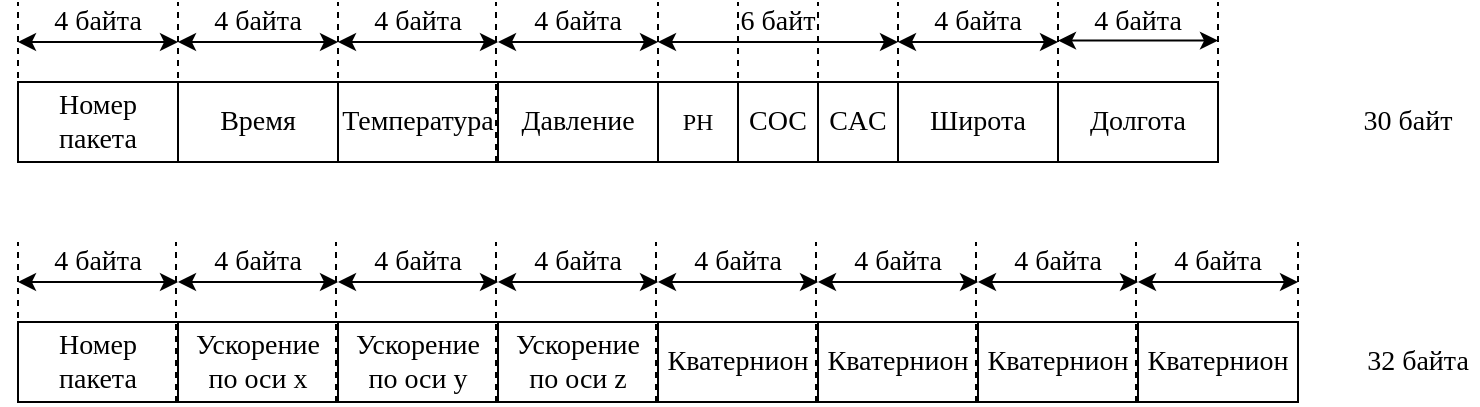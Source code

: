 <mxfile version="12.9.6" type="device"><diagram id="yqOrqhvLwTBQluEbCWlx" name="Page-1"><mxGraphModel dx="1038" dy="580" grid="1" gridSize="10" guides="1" tooltips="1" connect="1" arrows="1" fold="1" page="1" pageScale="1" pageWidth="827" pageHeight="1169" math="0" shadow="0"><root><mxCell id="0"/><mxCell id="1" parent="0"/><mxCell id="xJU8pJ5DvkUNulQA4DQM-1" value="&lt;font style=&quot;font-size: 14px&quot; face=&quot;Times New Roman&quot;&gt;Номер пакета&lt;/font&gt;" style="rounded=0;whiteSpace=wrap;html=1;" vertex="1" parent="1"><mxGeometry x="80" y="200" width="80" height="40" as="geometry"/></mxCell><mxCell id="xJU8pJ5DvkUNulQA4DQM-2" value="&lt;font style=&quot;font-size: 14px&quot; face=&quot;Times New Roman&quot;&gt;Температура&lt;/font&gt;" style="rounded=0;whiteSpace=wrap;html=1;" vertex="1" parent="1"><mxGeometry x="240" y="200" width="80" height="40" as="geometry"/></mxCell><mxCell id="xJU8pJ5DvkUNulQA4DQM-3" value="&lt;font style=&quot;font-size: 14px&quot; face=&quot;Times New Roman&quot;&gt;Давление&lt;/font&gt;" style="rounded=0;whiteSpace=wrap;html=1;" vertex="1" parent="1"><mxGeometry x="320" y="200" width="80" height="40" as="geometry"/></mxCell><mxCell id="xJU8pJ5DvkUNulQA4DQM-6" value="&lt;font style=&quot;font-size: 14px&quot; face=&quot;Times New Roman&quot;&gt;Время&lt;/font&gt;" style="rounded=0;whiteSpace=wrap;html=1;" vertex="1" parent="1"><mxGeometry x="160" y="200" width="80" height="40" as="geometry"/></mxCell><mxCell id="xJU8pJ5DvkUNulQA4DQM-8" value="&lt;font face=&quot;Times New Roman&quot;&gt;РН&lt;/font&gt;" style="rounded=0;whiteSpace=wrap;html=1;" vertex="1" parent="1"><mxGeometry x="400" y="200" width="40" height="40" as="geometry"/></mxCell><mxCell id="xJU8pJ5DvkUNulQA4DQM-9" value="&lt;font style=&quot;font-size: 14px&quot; face=&quot;Times New Roman&quot;&gt;СОС&lt;/font&gt;" style="rounded=0;whiteSpace=wrap;html=1;" vertex="1" parent="1"><mxGeometry x="440" y="200" width="40" height="40" as="geometry"/></mxCell><mxCell id="xJU8pJ5DvkUNulQA4DQM-11" value="&lt;font face=&quot;Times New Roman&quot; style=&quot;font-size: 14px&quot;&gt;CAC&lt;/font&gt;" style="rounded=0;whiteSpace=wrap;html=1;" vertex="1" parent="1"><mxGeometry x="480" y="200" width="40" height="40" as="geometry"/></mxCell><mxCell id="xJU8pJ5DvkUNulQA4DQM-14" value="" style="endArrow=none;dashed=1;html=1;exitX=0;exitY=1;exitDx=0;exitDy=0;" edge="1" parent="1" source="xJU8pJ5DvkUNulQA4DQM-1"><mxGeometry width="50" height="50" relative="1" as="geometry"><mxPoint x="230" y="320" as="sourcePoint"/><mxPoint x="80" y="160" as="targetPoint"/></mxGeometry></mxCell><mxCell id="xJU8pJ5DvkUNulQA4DQM-15" value="" style="endArrow=none;dashed=1;html=1;exitX=0;exitY=1;exitDx=0;exitDy=0;" edge="1" parent="1"><mxGeometry width="50" height="50" relative="1" as="geometry"><mxPoint x="160" y="240" as="sourcePoint"/><mxPoint x="160" y="160" as="targetPoint"/></mxGeometry></mxCell><mxCell id="xJU8pJ5DvkUNulQA4DQM-16" value="" style="endArrow=none;dashed=1;html=1;exitX=0;exitY=1;exitDx=0;exitDy=0;" edge="1" parent="1"><mxGeometry width="50" height="50" relative="1" as="geometry"><mxPoint x="240" y="240" as="sourcePoint"/><mxPoint x="240" y="160" as="targetPoint"/></mxGeometry></mxCell><mxCell id="xJU8pJ5DvkUNulQA4DQM-17" value="" style="endArrow=none;dashed=1;html=1;exitX=0;exitY=1;exitDx=0;exitDy=0;" edge="1" parent="1"><mxGeometry width="50" height="50" relative="1" as="geometry"><mxPoint x="319" y="240" as="sourcePoint"/><mxPoint x="319" y="160" as="targetPoint"/></mxGeometry></mxCell><mxCell id="xJU8pJ5DvkUNulQA4DQM-18" value="" style="endArrow=none;dashed=1;html=1;exitX=0;exitY=1;exitDx=0;exitDy=0;" edge="1" parent="1"><mxGeometry width="50" height="50" relative="1" as="geometry"><mxPoint x="400" y="240" as="sourcePoint"/><mxPoint x="400" y="160" as="targetPoint"/></mxGeometry></mxCell><mxCell id="xJU8pJ5DvkUNulQA4DQM-19" value="" style="endArrow=none;dashed=1;html=1;exitX=0;exitY=1;exitDx=0;exitDy=0;" edge="1" parent="1"><mxGeometry width="50" height="50" relative="1" as="geometry"><mxPoint x="440" y="240" as="sourcePoint"/><mxPoint x="440" y="160" as="targetPoint"/></mxGeometry></mxCell><mxCell id="xJU8pJ5DvkUNulQA4DQM-20" value="" style="endArrow=none;dashed=1;html=1;exitX=0;exitY=1;exitDx=0;exitDy=0;" edge="1" parent="1"><mxGeometry width="50" height="50" relative="1" as="geometry"><mxPoint x="480" y="240" as="sourcePoint"/><mxPoint x="480" y="160" as="targetPoint"/></mxGeometry></mxCell><mxCell id="xJU8pJ5DvkUNulQA4DQM-21" value="" style="endArrow=none;dashed=1;html=1;exitX=0;exitY=1;exitDx=0;exitDy=0;" edge="1" parent="1"><mxGeometry width="50" height="50" relative="1" as="geometry"><mxPoint x="520" y="240" as="sourcePoint"/><mxPoint x="520" y="160" as="targetPoint"/></mxGeometry></mxCell><mxCell id="xJU8pJ5DvkUNulQA4DQM-22" value="&lt;font style=&quot;font-size: 14px&quot; face=&quot;Times New Roman&quot;&gt;4 байта&lt;/font&gt;" style="text;html=1;strokeColor=none;fillColor=none;align=center;verticalAlign=middle;whiteSpace=wrap;rounded=0;" vertex="1" parent="1"><mxGeometry x="95" y="160" width="50" height="20" as="geometry"/></mxCell><mxCell id="xJU8pJ5DvkUNulQA4DQM-23" value="" style="endArrow=classic;startArrow=classic;html=1;" edge="1" parent="1"><mxGeometry width="50" height="50" relative="1" as="geometry"><mxPoint x="80" y="180" as="sourcePoint"/><mxPoint x="160" y="180" as="targetPoint"/></mxGeometry></mxCell><mxCell id="xJU8pJ5DvkUNulQA4DQM-26" value="" style="endArrow=classic;startArrow=classic;html=1;" edge="1" parent="1"><mxGeometry width="50" height="50" relative="1" as="geometry"><mxPoint x="160" y="180" as="sourcePoint"/><mxPoint x="240" y="180" as="targetPoint"/></mxGeometry></mxCell><mxCell id="xJU8pJ5DvkUNulQA4DQM-27" value="" style="endArrow=classic;startArrow=classic;html=1;" edge="1" parent="1"><mxGeometry width="50" height="50" relative="1" as="geometry"><mxPoint x="240" y="180" as="sourcePoint"/><mxPoint x="320" y="180" as="targetPoint"/></mxGeometry></mxCell><mxCell id="xJU8pJ5DvkUNulQA4DQM-28" value="" style="endArrow=classic;startArrow=classic;html=1;" edge="1" parent="1"><mxGeometry width="50" height="50" relative="1" as="geometry"><mxPoint x="320" y="180" as="sourcePoint"/><mxPoint x="400" y="180" as="targetPoint"/></mxGeometry></mxCell><mxCell id="xJU8pJ5DvkUNulQA4DQM-29" value="" style="endArrow=classic;startArrow=classic;html=1;" edge="1" parent="1"><mxGeometry width="50" height="50" relative="1" as="geometry"><mxPoint x="400" y="180" as="sourcePoint"/><mxPoint x="520" y="180" as="targetPoint"/></mxGeometry></mxCell><mxCell id="xJU8pJ5DvkUNulQA4DQM-33" value="&lt;font style=&quot;font-size: 14px&quot; face=&quot;Times New Roman&quot;&gt;4 байта&lt;/font&gt;" style="text;html=1;strokeColor=none;fillColor=none;align=center;verticalAlign=middle;whiteSpace=wrap;rounded=0;" vertex="1" parent="1"><mxGeometry x="175" y="160" width="50" height="20" as="geometry"/></mxCell><mxCell id="xJU8pJ5DvkUNulQA4DQM-34" value="&lt;font style=&quot;font-size: 14px&quot; face=&quot;Times New Roman&quot;&gt;4 байта&lt;/font&gt;" style="text;html=1;strokeColor=none;fillColor=none;align=center;verticalAlign=middle;whiteSpace=wrap;rounded=0;" vertex="1" parent="1"><mxGeometry x="255" y="160" width="50" height="20" as="geometry"/></mxCell><mxCell id="xJU8pJ5DvkUNulQA4DQM-35" value="&lt;font style=&quot;font-size: 14px&quot; face=&quot;Times New Roman&quot;&gt;4 байта&lt;/font&gt;" style="text;html=1;strokeColor=none;fillColor=none;align=center;verticalAlign=middle;whiteSpace=wrap;rounded=0;" vertex="1" parent="1"><mxGeometry x="335" y="160" width="50" height="20" as="geometry"/></mxCell><mxCell id="xJU8pJ5DvkUNulQA4DQM-43" value="&lt;font style=&quot;font-size: 14px&quot; face=&quot;Times New Roman&quot;&gt;6 байт&lt;/font&gt;" style="text;html=1;strokeColor=none;fillColor=none;align=center;verticalAlign=middle;whiteSpace=wrap;rounded=0;" vertex="1" parent="1"><mxGeometry x="435" y="160" width="50" height="20" as="geometry"/></mxCell><mxCell id="xJU8pJ5DvkUNulQA4DQM-44" value="&lt;font face=&quot;Times New Roman&quot; style=&quot;font-size: 14px&quot;&gt;Широта&lt;/font&gt;" style="rounded=0;whiteSpace=wrap;html=1;" vertex="1" parent="1"><mxGeometry x="520" y="200" width="80" height="40" as="geometry"/></mxCell><mxCell id="xJU8pJ5DvkUNulQA4DQM-45" value="&lt;font style=&quot;font-size: 14px&quot; face=&quot;Times New Roman&quot;&gt;Долгота&lt;/font&gt;" style="rounded=0;whiteSpace=wrap;html=1;" vertex="1" parent="1"><mxGeometry x="600" y="200" width="80" height="40" as="geometry"/></mxCell><mxCell id="xJU8pJ5DvkUNulQA4DQM-46" value="" style="endArrow=none;dashed=1;html=1;exitX=0;exitY=1;exitDx=0;exitDy=0;" edge="1" parent="1"><mxGeometry width="50" height="50" relative="1" as="geometry"><mxPoint x="600" y="240" as="sourcePoint"/><mxPoint x="600" y="160" as="targetPoint"/></mxGeometry></mxCell><mxCell id="xJU8pJ5DvkUNulQA4DQM-47" value="" style="endArrow=none;dashed=1;html=1;exitX=0;exitY=1;exitDx=0;exitDy=0;" edge="1" parent="1"><mxGeometry width="50" height="50" relative="1" as="geometry"><mxPoint x="680" y="240" as="sourcePoint"/><mxPoint x="680" y="160" as="targetPoint"/></mxGeometry></mxCell><mxCell id="xJU8pJ5DvkUNulQA4DQM-48" value="" style="endArrow=classic;startArrow=classic;html=1;" edge="1" parent="1"><mxGeometry width="50" height="50" relative="1" as="geometry"><mxPoint x="520" y="180" as="sourcePoint"/><mxPoint x="600" y="180" as="targetPoint"/></mxGeometry></mxCell><mxCell id="xJU8pJ5DvkUNulQA4DQM-49" value="" style="endArrow=classic;startArrow=classic;html=1;" edge="1" parent="1"><mxGeometry width="50" height="50" relative="1" as="geometry"><mxPoint x="600" y="179.31" as="sourcePoint"/><mxPoint x="680" y="179.31" as="targetPoint"/></mxGeometry></mxCell><mxCell id="xJU8pJ5DvkUNulQA4DQM-50" value="&lt;font style=&quot;font-size: 14px&quot; face=&quot;Times New Roman&quot;&gt;4 байта&lt;/font&gt;" style="text;html=1;strokeColor=none;fillColor=none;align=center;verticalAlign=middle;whiteSpace=wrap;rounded=0;" vertex="1" parent="1"><mxGeometry x="535" y="160" width="50" height="20" as="geometry"/></mxCell><mxCell id="xJU8pJ5DvkUNulQA4DQM-51" value="&lt;font style=&quot;font-size: 14px&quot; face=&quot;Times New Roman&quot;&gt;4 байта&lt;/font&gt;" style="text;html=1;strokeColor=none;fillColor=none;align=center;verticalAlign=middle;whiteSpace=wrap;rounded=0;" vertex="1" parent="1"><mxGeometry x="615" y="160" width="50" height="20" as="geometry"/></mxCell><mxCell id="xJU8pJ5DvkUNulQA4DQM-53" value="&lt;font face=&quot;Times New Roman&quot; style=&quot;font-size: 14px&quot;&gt;30 байт&lt;/font&gt;" style="text;html=1;strokeColor=none;fillColor=none;align=center;verticalAlign=middle;whiteSpace=wrap;rounded=0;" vertex="1" parent="1"><mxGeometry x="750" y="210" width="50" height="20" as="geometry"/></mxCell><mxCell id="xJU8pJ5DvkUNulQA4DQM-54" value="&lt;font style=&quot;font-size: 14px&quot; face=&quot;Times New Roman&quot;&gt;Номер пакета&lt;/font&gt;" style="rounded=0;whiteSpace=wrap;html=1;" vertex="1" parent="1"><mxGeometry x="80" y="320" width="80" height="40" as="geometry"/></mxCell><mxCell id="xJU8pJ5DvkUNulQA4DQM-55" value="&lt;font face=&quot;Times New Roman&quot;&gt;&lt;span style=&quot;font-size: 14px&quot;&gt;Ускорение по оси x&lt;/span&gt;&lt;/font&gt;" style="rounded=0;whiteSpace=wrap;html=1;" vertex="1" parent="1"><mxGeometry x="160" y="320" width="80" height="40" as="geometry"/></mxCell><mxCell id="xJU8pJ5DvkUNulQA4DQM-56" value="&lt;span style=&quot;font-family: &amp;#34;times new roman&amp;#34; ; font-size: 14px ; white-space: normal&quot;&gt;Ускорение по оси y&lt;/span&gt;" style="rounded=0;whiteSpace=wrap;html=1;" vertex="1" parent="1"><mxGeometry x="240" y="320" width="80" height="40" as="geometry"/></mxCell><mxCell id="xJU8pJ5DvkUNulQA4DQM-57" value="&lt;span style=&quot;font-family: &amp;#34;times new roman&amp;#34; ; font-size: 14px ; white-space: normal&quot;&gt;Ускорение по оси z&lt;/span&gt;" style="rounded=0;whiteSpace=wrap;html=1;" vertex="1" parent="1"><mxGeometry x="320" y="320" width="80" height="40" as="geometry"/></mxCell><mxCell id="xJU8pJ5DvkUNulQA4DQM-58" value="&lt;font face=&quot;Times New Roman&quot;&gt;&lt;span style=&quot;font-size: 14px&quot;&gt;Кватернион&lt;/span&gt;&lt;/font&gt;" style="rounded=0;whiteSpace=wrap;html=1;" vertex="1" parent="1"><mxGeometry x="400" y="320" width="80" height="40" as="geometry"/></mxCell><mxCell id="xJU8pJ5DvkUNulQA4DQM-59" value="&lt;span style=&quot;font-family: &amp;#34;times new roman&amp;#34; ; font-size: 14px ; white-space: normal&quot;&gt;Кватернион&lt;/span&gt;" style="rounded=0;whiteSpace=wrap;html=1;" vertex="1" parent="1"><mxGeometry x="480" y="320" width="80" height="40" as="geometry"/></mxCell><mxCell id="xJU8pJ5DvkUNulQA4DQM-60" value="&lt;span style=&quot;font-family: &amp;#34;times new roman&amp;#34; ; font-size: 14px ; white-space: normal&quot;&gt;Кватернион&lt;/span&gt;" style="rounded=0;whiteSpace=wrap;html=1;" vertex="1" parent="1"><mxGeometry x="560" y="320" width="80" height="40" as="geometry"/></mxCell><mxCell id="xJU8pJ5DvkUNulQA4DQM-61" value="&lt;span style=&quot;font-family: &amp;#34;times new roman&amp;#34; ; font-size: 14px ; white-space: normal&quot;&gt;Кватернион&lt;/span&gt;" style="rounded=0;whiteSpace=wrap;html=1;" vertex="1" parent="1"><mxGeometry x="640" y="320" width="80" height="40" as="geometry"/></mxCell><mxCell id="xJU8pJ5DvkUNulQA4DQM-62" value="&lt;font style=&quot;font-size: 14px&quot; face=&quot;Times New Roman&quot;&gt;32 байта&lt;/font&gt;" style="text;html=1;strokeColor=none;fillColor=none;align=center;verticalAlign=middle;whiteSpace=wrap;rounded=0;" vertex="1" parent="1"><mxGeometry x="750" y="330" width="60" height="20" as="geometry"/></mxCell><mxCell id="xJU8pJ5DvkUNulQA4DQM-63" value="" style="endArrow=none;dashed=1;html=1;" edge="1" parent="1"><mxGeometry width="50" height="50" relative="1" as="geometry"><mxPoint x="80" y="360" as="sourcePoint"/><mxPoint x="80" y="280" as="targetPoint"/></mxGeometry></mxCell><mxCell id="xJU8pJ5DvkUNulQA4DQM-64" value="" style="endArrow=none;dashed=1;html=1;" edge="1" parent="1"><mxGeometry width="50" height="50" relative="1" as="geometry"><mxPoint x="159" y="360" as="sourcePoint"/><mxPoint x="159" y="280" as="targetPoint"/></mxGeometry></mxCell><mxCell id="xJU8pJ5DvkUNulQA4DQM-65" value="" style="endArrow=none;dashed=1;html=1;" edge="1" parent="1"><mxGeometry width="50" height="50" relative="1" as="geometry"><mxPoint x="239" y="360" as="sourcePoint"/><mxPoint x="239" y="280" as="targetPoint"/></mxGeometry></mxCell><mxCell id="xJU8pJ5DvkUNulQA4DQM-66" value="" style="endArrow=none;dashed=1;html=1;" edge="1" parent="1"><mxGeometry width="50" height="50" relative="1" as="geometry"><mxPoint x="319" y="360" as="sourcePoint"/><mxPoint x="319" y="280" as="targetPoint"/></mxGeometry></mxCell><mxCell id="xJU8pJ5DvkUNulQA4DQM-67" value="" style="endArrow=none;dashed=1;html=1;" edge="1" parent="1"><mxGeometry width="50" height="50" relative="1" as="geometry"><mxPoint x="399" y="360" as="sourcePoint"/><mxPoint x="399" y="280" as="targetPoint"/></mxGeometry></mxCell><mxCell id="xJU8pJ5DvkUNulQA4DQM-68" value="" style="endArrow=none;dashed=1;html=1;" edge="1" parent="1"><mxGeometry width="50" height="50" relative="1" as="geometry"><mxPoint x="479" y="360" as="sourcePoint"/><mxPoint x="479" y="280" as="targetPoint"/></mxGeometry></mxCell><mxCell id="xJU8pJ5DvkUNulQA4DQM-69" value="" style="endArrow=none;dashed=1;html=1;" edge="1" parent="1"><mxGeometry width="50" height="50" relative="1" as="geometry"><mxPoint x="639" y="360" as="sourcePoint"/><mxPoint x="639" y="280" as="targetPoint"/></mxGeometry></mxCell><mxCell id="xJU8pJ5DvkUNulQA4DQM-70" value="" style="endArrow=none;dashed=1;html=1;" edge="1" parent="1"><mxGeometry width="50" height="50" relative="1" as="geometry"><mxPoint x="559" y="360" as="sourcePoint"/><mxPoint x="559" y="280" as="targetPoint"/></mxGeometry></mxCell><mxCell id="xJU8pJ5DvkUNulQA4DQM-71" value="" style="endArrow=none;dashed=1;html=1;" edge="1" parent="1"><mxGeometry width="50" height="50" relative="1" as="geometry"><mxPoint x="720" y="360" as="sourcePoint"/><mxPoint x="720" y="280" as="targetPoint"/></mxGeometry></mxCell><mxCell id="xJU8pJ5DvkUNulQA4DQM-72" value="" style="endArrow=classic;startArrow=classic;html=1;" edge="1" parent="1"><mxGeometry width="50" height="50" relative="1" as="geometry"><mxPoint x="80" y="300" as="sourcePoint"/><mxPoint x="160" y="300" as="targetPoint"/></mxGeometry></mxCell><mxCell id="xJU8pJ5DvkUNulQA4DQM-74" value="" style="endArrow=classic;startArrow=classic;html=1;" edge="1" parent="1"><mxGeometry width="50" height="50" relative="1" as="geometry"><mxPoint x="160" y="300" as="sourcePoint"/><mxPoint x="240" y="300" as="targetPoint"/></mxGeometry></mxCell><mxCell id="xJU8pJ5DvkUNulQA4DQM-77" value="" style="endArrow=classic;startArrow=classic;html=1;" edge="1" parent="1"><mxGeometry width="50" height="50" relative="1" as="geometry"><mxPoint x="240" y="300" as="sourcePoint"/><mxPoint x="320" y="300" as="targetPoint"/></mxGeometry></mxCell><mxCell id="xJU8pJ5DvkUNulQA4DQM-78" value="" style="endArrow=classic;startArrow=classic;html=1;" edge="1" parent="1"><mxGeometry width="50" height="50" relative="1" as="geometry"><mxPoint x="320" y="300" as="sourcePoint"/><mxPoint x="400" y="300" as="targetPoint"/></mxGeometry></mxCell><mxCell id="xJU8pJ5DvkUNulQA4DQM-79" value="" style="endArrow=classic;startArrow=classic;html=1;" edge="1" parent="1"><mxGeometry width="50" height="50" relative="1" as="geometry"><mxPoint x="400" y="300" as="sourcePoint"/><mxPoint x="480" y="300" as="targetPoint"/></mxGeometry></mxCell><mxCell id="xJU8pJ5DvkUNulQA4DQM-80" value="" style="endArrow=classic;startArrow=classic;html=1;" edge="1" parent="1"><mxGeometry width="50" height="50" relative="1" as="geometry"><mxPoint x="480" y="300" as="sourcePoint"/><mxPoint x="560" y="300" as="targetPoint"/></mxGeometry></mxCell><mxCell id="xJU8pJ5DvkUNulQA4DQM-81" value="" style="endArrow=classic;startArrow=classic;html=1;" edge="1" parent="1"><mxGeometry width="50" height="50" relative="1" as="geometry"><mxPoint x="560" y="300" as="sourcePoint"/><mxPoint x="640" y="300" as="targetPoint"/></mxGeometry></mxCell><mxCell id="xJU8pJ5DvkUNulQA4DQM-82" value="" style="endArrow=classic;startArrow=classic;html=1;" edge="1" parent="1"><mxGeometry width="50" height="50" relative="1" as="geometry"><mxPoint x="640" y="300" as="sourcePoint"/><mxPoint x="720" y="300" as="targetPoint"/></mxGeometry></mxCell><mxCell id="xJU8pJ5DvkUNulQA4DQM-85" value="&lt;font style=&quot;font-size: 14px&quot; face=&quot;Times New Roman&quot;&gt;4 байта&lt;/font&gt;" style="text;html=1;strokeColor=none;fillColor=none;align=center;verticalAlign=middle;whiteSpace=wrap;rounded=0;" vertex="1" parent="1"><mxGeometry x="95" y="280" width="50" height="20" as="geometry"/></mxCell><mxCell id="xJU8pJ5DvkUNulQA4DQM-86" value="&lt;font style=&quot;font-size: 14px&quot; face=&quot;Times New Roman&quot;&gt;4 байта&lt;/font&gt;" style="text;html=1;strokeColor=none;fillColor=none;align=center;verticalAlign=middle;whiteSpace=wrap;rounded=0;" vertex="1" parent="1"><mxGeometry x="175" y="280" width="50" height="20" as="geometry"/></mxCell><mxCell id="xJU8pJ5DvkUNulQA4DQM-87" value="&lt;font style=&quot;font-size: 14px&quot; face=&quot;Times New Roman&quot;&gt;4 байта&lt;/font&gt;" style="text;html=1;strokeColor=none;fillColor=none;align=center;verticalAlign=middle;whiteSpace=wrap;rounded=0;" vertex="1" parent="1"><mxGeometry x="255" y="280" width="50" height="20" as="geometry"/></mxCell><mxCell id="xJU8pJ5DvkUNulQA4DQM-88" value="&lt;font style=&quot;font-size: 14px&quot; face=&quot;Times New Roman&quot;&gt;4 байта&lt;/font&gt;" style="text;html=1;strokeColor=none;fillColor=none;align=center;verticalAlign=middle;whiteSpace=wrap;rounded=0;" vertex="1" parent="1"><mxGeometry x="335" y="280" width="50" height="20" as="geometry"/></mxCell><mxCell id="xJU8pJ5DvkUNulQA4DQM-89" value="&lt;font style=&quot;font-size: 14px&quot; face=&quot;Times New Roman&quot;&gt;4 байта&lt;/font&gt;" style="text;html=1;strokeColor=none;fillColor=none;align=center;verticalAlign=middle;whiteSpace=wrap;rounded=0;" vertex="1" parent="1"><mxGeometry x="415" y="280" width="50" height="20" as="geometry"/></mxCell><mxCell id="xJU8pJ5DvkUNulQA4DQM-90" value="&lt;font style=&quot;font-size: 14px&quot; face=&quot;Times New Roman&quot;&gt;4 байта&lt;/font&gt;" style="text;html=1;strokeColor=none;fillColor=none;align=center;verticalAlign=middle;whiteSpace=wrap;rounded=0;" vertex="1" parent="1"><mxGeometry x="495" y="280" width="50" height="20" as="geometry"/></mxCell><mxCell id="xJU8pJ5DvkUNulQA4DQM-91" value="&lt;font style=&quot;font-size: 14px&quot; face=&quot;Times New Roman&quot;&gt;4 байта&lt;/font&gt;" style="text;html=1;strokeColor=none;fillColor=none;align=center;verticalAlign=middle;whiteSpace=wrap;rounded=0;" vertex="1" parent="1"><mxGeometry x="575" y="280" width="50" height="20" as="geometry"/></mxCell><mxCell id="xJU8pJ5DvkUNulQA4DQM-92" value="&lt;font style=&quot;font-size: 14px&quot; face=&quot;Times New Roman&quot;&gt;4 байта&lt;/font&gt;" style="text;html=1;strokeColor=none;fillColor=none;align=center;verticalAlign=middle;whiteSpace=wrap;rounded=0;" vertex="1" parent="1"><mxGeometry x="655" y="280" width="50" height="20" as="geometry"/></mxCell></root></mxGraphModel></diagram></mxfile>